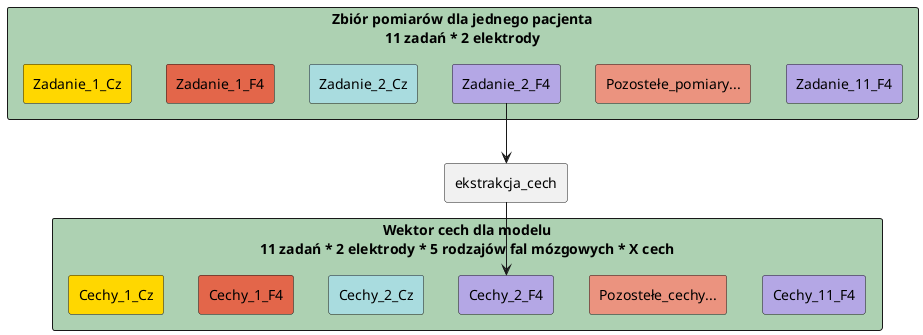 @startuml measures

rectangle "Zbiór pomiarów dla jednego pacjenta\n11 zadań * 2 elektrody" #ADD1B2{
    rectangle "Zadanie_1_Cz" #FFD700
    rectangle "Zadanie_1_F4" #E3664A
    rectangle "Zadanie_2_Cz" #A9DCDF
    rectangle "Zadanie_2_F4" #B4A7E5
    rectangle "Pozostełe_pomiary..." #EB937F
    rectangle "Zadanie_11_F4" #B4A7E5
}

rectangle "Wektor cech dla modelu\n11 zadań * 2 elektrody * 5 rodzajów fal mózgowych * X cech" #ADD1B2{
    rectangle "Cechy_1_Cz" #FFD700
    rectangle "Cechy_1_F4" #E3664A
    rectangle "Cechy_2_Cz" #A9DCDF
    rectangle "Cechy_2_F4" #B4A7E5
    rectangle "Pozostełe_cechy..." #EB937F
    rectangle "Cechy_11_F4" #B4A7E5
}

rectangle ekstrakcja_cech

"Zadanie_1_Cz" -[hidden]right-> "Zadanie_1_F4"
"Zadanie_1_F4" -[hidden]right-> "Zadanie_2_Cz"
"Zadanie_2_Cz" -[hidden]right-> "Zadanie_2_F4"
"Zadanie_2_F4" -[hidden]right-> "Pozostełe_pomiary..."
"Pozostełe_pomiary..." -[hidden]right-> "Zadanie_11_F4"

"Cechy_1_Cz" -[hidden]right-> "Cechy_1_F4"
"Cechy_1_F4" -[hidden]right-> "Cechy_2_Cz"
"Cechy_2_Cz" -[hidden]right-> "Cechy_2_F4"
"Cechy_2_F4" -[hidden]right-> "Pozostełe_cechy..."
"Pozostełe_cechy..." -[hidden]right-> "Cechy_11_F4"

Zadanie_2_F4 --> ekstrakcja_cech
ekstrakcja_cech --> Cechy_2_F4

@enduml
